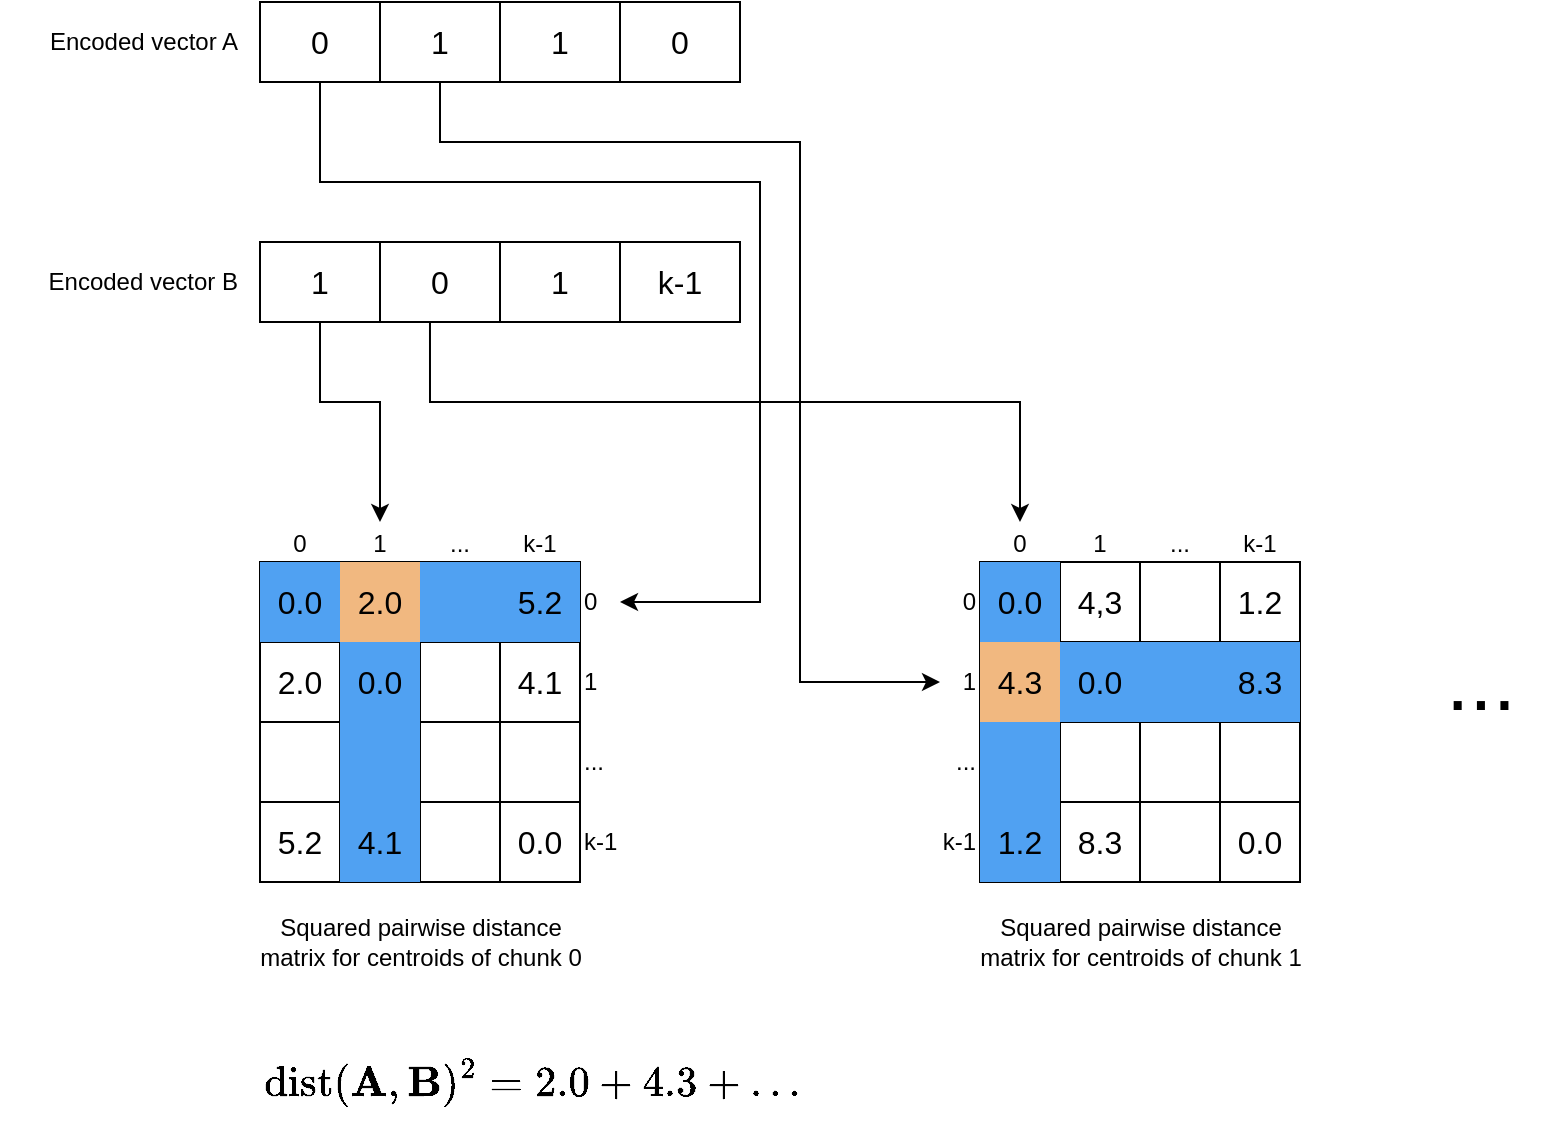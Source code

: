 <mxfile version="21.3.2" type="device">
  <diagram name="Página-1" id="5oJ5WBHKLA_U3Vbbzctd">
    <mxGraphModel dx="1430" dy="795" grid="1" gridSize="10" guides="1" tooltips="1" connect="1" arrows="1" fold="1" page="1" pageScale="1" pageWidth="1169" pageHeight="827" math="1" shadow="0">
      <root>
        <mxCell id="0" />
        <mxCell id="1" parent="0" />
        <mxCell id="XBwlvYfsJkR7OyTx2r9g-1" value="" style="shape=table;startSize=0;container=1;collapsible=0;childLayout=tableLayout;fontSize=16;" parent="1" vertex="1">
          <mxGeometry x="200" y="440" width="160" height="160" as="geometry" />
        </mxCell>
        <mxCell id="XBwlvYfsJkR7OyTx2r9g-6" value="" style="shape=tableRow;horizontal=0;startSize=0;swimlaneHead=0;swimlaneBody=0;strokeColor=inherit;top=0;left=0;bottom=0;right=0;collapsible=0;dropTarget=0;fillColor=none;points=[[0,0.5],[1,0.5]];portConstraint=eastwest;fontSize=16;" parent="XBwlvYfsJkR7OyTx2r9g-1" vertex="1">
          <mxGeometry width="160" height="40" as="geometry" />
        </mxCell>
        <mxCell id="XBwlvYfsJkR7OyTx2r9g-8" value="0.0" style="shape=partialRectangle;html=1;whiteSpace=wrap;connectable=0;strokeColor=#004489;overflow=hidden;fillColor=#50A1F2;top=0;left=0;bottom=0;right=0;pointerEvents=1;fontSize=16;" parent="XBwlvYfsJkR7OyTx2r9g-6" vertex="1">
          <mxGeometry width="40" height="40" as="geometry">
            <mxRectangle width="40" height="40" as="alternateBounds" />
          </mxGeometry>
        </mxCell>
        <mxCell id="XBwlvYfsJkR7OyTx2r9g-28" value="2.0" style="shape=partialRectangle;html=1;whiteSpace=wrap;connectable=0;strokeColor=#f18e00;overflow=hidden;fillColor=#F1B880;top=0;left=0;bottom=0;right=0;pointerEvents=1;fontSize=16;" parent="XBwlvYfsJkR7OyTx2r9g-6" vertex="1">
          <mxGeometry x="40" width="40" height="40" as="geometry">
            <mxRectangle width="40" height="40" as="alternateBounds" />
          </mxGeometry>
        </mxCell>
        <mxCell id="XBwlvYfsJkR7OyTx2r9g-23" value="" style="shape=partialRectangle;html=1;whiteSpace=wrap;connectable=0;strokeColor=#004489;overflow=hidden;fillColor=#50A1F2;top=0;left=0;bottom=0;right=0;pointerEvents=1;fontSize=16;" parent="XBwlvYfsJkR7OyTx2r9g-6" vertex="1">
          <mxGeometry x="80" width="40" height="40" as="geometry">
            <mxRectangle width="40" height="40" as="alternateBounds" />
          </mxGeometry>
        </mxCell>
        <mxCell id="XBwlvYfsJkR7OyTx2r9g-9" value="5.2" style="shape=partialRectangle;html=1;whiteSpace=wrap;connectable=0;strokeColor=#004489;overflow=hidden;fillColor=#50A1F2;top=0;left=0;bottom=0;right=0;pointerEvents=1;fontSize=16;" parent="XBwlvYfsJkR7OyTx2r9g-6" vertex="1">
          <mxGeometry x="120" width="40" height="40" as="geometry">
            <mxRectangle width="40" height="40" as="alternateBounds" />
          </mxGeometry>
        </mxCell>
        <mxCell id="XBwlvYfsJkR7OyTx2r9g-10" value="" style="shape=tableRow;horizontal=0;startSize=0;swimlaneHead=0;swimlaneBody=0;strokeColor=inherit;top=0;left=0;bottom=0;right=0;collapsible=0;dropTarget=0;fillColor=none;points=[[0,0.5],[1,0.5]];portConstraint=eastwest;fontSize=16;" parent="XBwlvYfsJkR7OyTx2r9g-1" vertex="1">
          <mxGeometry y="40" width="160" height="40" as="geometry" />
        </mxCell>
        <mxCell id="XBwlvYfsJkR7OyTx2r9g-12" value="2.0" style="shape=partialRectangle;html=1;whiteSpace=wrap;connectable=0;strokeColor=inherit;overflow=hidden;fillColor=none;top=0;left=0;bottom=0;right=0;pointerEvents=1;fontSize=16;" parent="XBwlvYfsJkR7OyTx2r9g-10" vertex="1">
          <mxGeometry width="40" height="40" as="geometry">
            <mxRectangle width="40" height="40" as="alternateBounds" />
          </mxGeometry>
        </mxCell>
        <mxCell id="XBwlvYfsJkR7OyTx2r9g-29" value="0.0" style="shape=partialRectangle;html=1;whiteSpace=wrap;connectable=0;strokeColor=#004489;overflow=hidden;fillColor=#50A1F2;top=0;left=0;bottom=0;right=0;pointerEvents=1;fontSize=16;" parent="XBwlvYfsJkR7OyTx2r9g-10" vertex="1">
          <mxGeometry x="40" width="40" height="40" as="geometry">
            <mxRectangle width="40" height="40" as="alternateBounds" />
          </mxGeometry>
        </mxCell>
        <mxCell id="XBwlvYfsJkR7OyTx2r9g-24" value="" style="shape=partialRectangle;html=1;whiteSpace=wrap;connectable=0;strokeColor=inherit;overflow=hidden;fillColor=none;top=0;left=0;bottom=0;right=0;pointerEvents=1;fontSize=16;" parent="XBwlvYfsJkR7OyTx2r9g-10" vertex="1">
          <mxGeometry x="80" width="40" height="40" as="geometry">
            <mxRectangle width="40" height="40" as="alternateBounds" />
          </mxGeometry>
        </mxCell>
        <mxCell id="XBwlvYfsJkR7OyTx2r9g-13" value="4.1" style="shape=partialRectangle;html=1;whiteSpace=wrap;connectable=0;strokeColor=inherit;overflow=hidden;fillColor=none;top=0;left=0;bottom=0;right=0;pointerEvents=1;fontSize=16;" parent="XBwlvYfsJkR7OyTx2r9g-10" vertex="1">
          <mxGeometry x="120" width="40" height="40" as="geometry">
            <mxRectangle width="40" height="40" as="alternateBounds" />
          </mxGeometry>
        </mxCell>
        <mxCell id="XBwlvYfsJkR7OyTx2r9g-18" style="shape=tableRow;horizontal=0;startSize=0;swimlaneHead=0;swimlaneBody=0;strokeColor=inherit;top=0;left=0;bottom=0;right=0;collapsible=0;dropTarget=0;fillColor=none;points=[[0,0.5],[1,0.5]];portConstraint=eastwest;fontSize=16;" parent="XBwlvYfsJkR7OyTx2r9g-1" vertex="1">
          <mxGeometry y="80" width="160" height="40" as="geometry" />
        </mxCell>
        <mxCell id="XBwlvYfsJkR7OyTx2r9g-20" style="shape=partialRectangle;html=1;whiteSpace=wrap;connectable=0;strokeColor=inherit;overflow=hidden;fillColor=none;top=0;left=0;bottom=0;right=0;pointerEvents=1;fontSize=16;" parent="XBwlvYfsJkR7OyTx2r9g-18" vertex="1">
          <mxGeometry width="40" height="40" as="geometry">
            <mxRectangle width="40" height="40" as="alternateBounds" />
          </mxGeometry>
        </mxCell>
        <mxCell id="XBwlvYfsJkR7OyTx2r9g-30" style="shape=partialRectangle;html=1;whiteSpace=wrap;connectable=0;strokeColor=#004489;overflow=hidden;fillColor=#50A1F2;top=0;left=0;bottom=0;right=0;pointerEvents=1;fontSize=16;" parent="XBwlvYfsJkR7OyTx2r9g-18" vertex="1">
          <mxGeometry x="40" width="40" height="40" as="geometry">
            <mxRectangle width="40" height="40" as="alternateBounds" />
          </mxGeometry>
        </mxCell>
        <mxCell id="XBwlvYfsJkR7OyTx2r9g-25" value="" style="shape=partialRectangle;html=1;whiteSpace=wrap;connectable=0;strokeColor=inherit;overflow=hidden;fillColor=none;top=0;left=0;bottom=0;right=0;pointerEvents=1;fontSize=16;" parent="XBwlvYfsJkR7OyTx2r9g-18" vertex="1">
          <mxGeometry x="80" width="40" height="40" as="geometry">
            <mxRectangle width="40" height="40" as="alternateBounds" />
          </mxGeometry>
        </mxCell>
        <mxCell id="XBwlvYfsJkR7OyTx2r9g-21" style="shape=partialRectangle;html=1;whiteSpace=wrap;connectable=0;strokeColor=inherit;overflow=hidden;fillColor=none;top=0;left=0;bottom=0;right=0;pointerEvents=1;fontSize=16;" parent="XBwlvYfsJkR7OyTx2r9g-18" vertex="1">
          <mxGeometry x="120" width="40" height="40" as="geometry">
            <mxRectangle width="40" height="40" as="alternateBounds" />
          </mxGeometry>
        </mxCell>
        <mxCell id="XBwlvYfsJkR7OyTx2r9g-14" style="shape=tableRow;horizontal=0;startSize=0;swimlaneHead=0;swimlaneBody=0;strokeColor=inherit;top=0;left=0;bottom=0;right=0;collapsible=0;dropTarget=0;fillColor=none;points=[[0,0.5],[1,0.5]];portConstraint=eastwest;fontSize=16;" parent="XBwlvYfsJkR7OyTx2r9g-1" vertex="1">
          <mxGeometry y="120" width="160" height="40" as="geometry" />
        </mxCell>
        <mxCell id="XBwlvYfsJkR7OyTx2r9g-16" value="5.2" style="shape=partialRectangle;html=1;whiteSpace=wrap;connectable=0;strokeColor=inherit;overflow=hidden;fillColor=none;top=0;left=0;bottom=0;right=0;pointerEvents=1;fontSize=16;" parent="XBwlvYfsJkR7OyTx2r9g-14" vertex="1">
          <mxGeometry width="40" height="40" as="geometry">
            <mxRectangle width="40" height="40" as="alternateBounds" />
          </mxGeometry>
        </mxCell>
        <mxCell id="XBwlvYfsJkR7OyTx2r9g-31" value="4.1" style="shape=partialRectangle;html=1;whiteSpace=wrap;connectable=0;strokeColor=#004489;overflow=hidden;fillColor=#50A1F2;top=0;left=0;bottom=0;right=0;pointerEvents=1;fontSize=16;" parent="XBwlvYfsJkR7OyTx2r9g-14" vertex="1">
          <mxGeometry x="40" width="40" height="40" as="geometry">
            <mxRectangle width="40" height="40" as="alternateBounds" />
          </mxGeometry>
        </mxCell>
        <mxCell id="XBwlvYfsJkR7OyTx2r9g-26" style="shape=partialRectangle;html=1;whiteSpace=wrap;connectable=0;strokeColor=inherit;overflow=hidden;fillColor=none;top=0;left=0;bottom=0;right=0;pointerEvents=1;fontSize=16;" parent="XBwlvYfsJkR7OyTx2r9g-14" vertex="1">
          <mxGeometry x="80" width="40" height="40" as="geometry">
            <mxRectangle width="40" height="40" as="alternateBounds" />
          </mxGeometry>
        </mxCell>
        <mxCell id="XBwlvYfsJkR7OyTx2r9g-17" value="0.0" style="shape=partialRectangle;html=1;whiteSpace=wrap;connectable=0;strokeColor=inherit;overflow=hidden;fillColor=none;top=0;left=0;bottom=0;right=0;pointerEvents=1;fontSize=16;" parent="XBwlvYfsJkR7OyTx2r9g-14" vertex="1">
          <mxGeometry x="120" width="40" height="40" as="geometry">
            <mxRectangle width="40" height="40" as="alternateBounds" />
          </mxGeometry>
        </mxCell>
        <mxCell id="XBwlvYfsJkR7OyTx2r9g-32" value="" style="shape=table;startSize=0;container=1;collapsible=0;childLayout=tableLayout;fontSize=16;" parent="1" vertex="1">
          <mxGeometry x="560" y="440" width="160" height="160" as="geometry" />
        </mxCell>
        <mxCell id="XBwlvYfsJkR7OyTx2r9g-39" value="" style="shape=tableRow;horizontal=0;startSize=0;swimlaneHead=0;swimlaneBody=0;strokeColor=inherit;top=0;left=0;bottom=0;right=0;collapsible=0;dropTarget=0;fillColor=none;points=[[0,0.5],[1,0.5]];portConstraint=eastwest;fontSize=16;" parent="XBwlvYfsJkR7OyTx2r9g-32" vertex="1">
          <mxGeometry width="160" height="40" as="geometry" />
        </mxCell>
        <mxCell id="XBwlvYfsJkR7OyTx2r9g-41" value="0.0" style="shape=partialRectangle;html=1;whiteSpace=wrap;connectable=0;strokeColor=#004489;overflow=hidden;fillColor=#50A1F2;top=0;left=0;bottom=0;right=0;pointerEvents=1;fontSize=16;" parent="XBwlvYfsJkR7OyTx2r9g-39" vertex="1">
          <mxGeometry width="40" height="40" as="geometry">
            <mxRectangle width="40" height="40" as="alternateBounds" />
          </mxGeometry>
        </mxCell>
        <mxCell id="XBwlvYfsJkR7OyTx2r9g-42" value="4,3" style="shape=partialRectangle;html=1;whiteSpace=wrap;connectable=0;strokeColor=inherit;overflow=hidden;fillColor=none;top=0;left=0;bottom=0;right=0;pointerEvents=1;fontSize=16;" parent="XBwlvYfsJkR7OyTx2r9g-39" vertex="1">
          <mxGeometry x="40" width="40" height="40" as="geometry">
            <mxRectangle width="40" height="40" as="alternateBounds" />
          </mxGeometry>
        </mxCell>
        <mxCell id="XBwlvYfsJkR7OyTx2r9g-43" value="" style="shape=partialRectangle;html=1;whiteSpace=wrap;connectable=0;strokeColor=inherit;overflow=hidden;fillColor=none;top=0;left=0;bottom=0;right=0;pointerEvents=1;fontSize=16;" parent="XBwlvYfsJkR7OyTx2r9g-39" vertex="1">
          <mxGeometry x="80" width="40" height="40" as="geometry">
            <mxRectangle width="40" height="40" as="alternateBounds" />
          </mxGeometry>
        </mxCell>
        <mxCell id="XBwlvYfsJkR7OyTx2r9g-44" value="1.2" style="shape=partialRectangle;html=1;whiteSpace=wrap;connectable=0;strokeColor=inherit;overflow=hidden;fillColor=none;top=0;left=0;bottom=0;right=0;pointerEvents=1;fontSize=16;" parent="XBwlvYfsJkR7OyTx2r9g-39" vertex="1">
          <mxGeometry x="120" width="40" height="40" as="geometry">
            <mxRectangle width="40" height="40" as="alternateBounds" />
          </mxGeometry>
        </mxCell>
        <mxCell id="XBwlvYfsJkR7OyTx2r9g-45" value="" style="shape=tableRow;horizontal=0;startSize=0;swimlaneHead=0;swimlaneBody=0;strokeColor=inherit;top=0;left=0;bottom=0;right=0;collapsible=0;dropTarget=0;fillColor=none;points=[[0,0.5],[1,0.5]];portConstraint=eastwest;fontSize=16;" parent="XBwlvYfsJkR7OyTx2r9g-32" vertex="1">
          <mxGeometry y="40" width="160" height="40" as="geometry" />
        </mxCell>
        <mxCell id="XBwlvYfsJkR7OyTx2r9g-47" value="4.3" style="shape=partialRectangle;html=1;whiteSpace=wrap;connectable=0;strokeColor=#f18e00;overflow=hidden;fillColor=#F1B880;top=0;left=0;bottom=0;right=0;pointerEvents=1;fontSize=16;" parent="XBwlvYfsJkR7OyTx2r9g-45" vertex="1">
          <mxGeometry width="40" height="40" as="geometry">
            <mxRectangle width="40" height="40" as="alternateBounds" />
          </mxGeometry>
        </mxCell>
        <mxCell id="XBwlvYfsJkR7OyTx2r9g-48" value="0.0" style="shape=partialRectangle;html=1;whiteSpace=wrap;connectable=0;strokeColor=#004489;overflow=hidden;fillColor=#50A1F2;top=0;left=0;bottom=0;right=0;pointerEvents=1;fontSize=16;" parent="XBwlvYfsJkR7OyTx2r9g-45" vertex="1">
          <mxGeometry x="40" width="40" height="40" as="geometry">
            <mxRectangle width="40" height="40" as="alternateBounds" />
          </mxGeometry>
        </mxCell>
        <mxCell id="XBwlvYfsJkR7OyTx2r9g-49" value="" style="shape=partialRectangle;html=1;whiteSpace=wrap;connectable=0;strokeColor=#004489;overflow=hidden;fillColor=#50A1F2;top=0;left=0;bottom=0;right=0;pointerEvents=1;fontSize=16;" parent="XBwlvYfsJkR7OyTx2r9g-45" vertex="1">
          <mxGeometry x="80" width="40" height="40" as="geometry">
            <mxRectangle width="40" height="40" as="alternateBounds" />
          </mxGeometry>
        </mxCell>
        <mxCell id="XBwlvYfsJkR7OyTx2r9g-50" value="8.3" style="shape=partialRectangle;html=1;whiteSpace=wrap;connectable=0;strokeColor=#004489;overflow=hidden;fillColor=#50A1F2;top=0;left=0;bottom=0;right=0;pointerEvents=1;fontSize=16;" parent="XBwlvYfsJkR7OyTx2r9g-45" vertex="1">
          <mxGeometry x="120" width="40" height="40" as="geometry">
            <mxRectangle width="40" height="40" as="alternateBounds" />
          </mxGeometry>
        </mxCell>
        <mxCell id="XBwlvYfsJkR7OyTx2r9g-51" style="shape=tableRow;horizontal=0;startSize=0;swimlaneHead=0;swimlaneBody=0;strokeColor=inherit;top=0;left=0;bottom=0;right=0;collapsible=0;dropTarget=0;fillColor=none;points=[[0,0.5],[1,0.5]];portConstraint=eastwest;fontSize=16;" parent="XBwlvYfsJkR7OyTx2r9g-32" vertex="1">
          <mxGeometry y="80" width="160" height="40" as="geometry" />
        </mxCell>
        <mxCell id="XBwlvYfsJkR7OyTx2r9g-53" style="shape=partialRectangle;html=1;whiteSpace=wrap;connectable=0;strokeColor=#004489;overflow=hidden;fillColor=#50A1F2;top=0;left=0;bottom=0;right=0;pointerEvents=1;fontSize=16;" parent="XBwlvYfsJkR7OyTx2r9g-51" vertex="1">
          <mxGeometry width="40" height="40" as="geometry">
            <mxRectangle width="40" height="40" as="alternateBounds" />
          </mxGeometry>
        </mxCell>
        <mxCell id="XBwlvYfsJkR7OyTx2r9g-54" style="shape=partialRectangle;html=1;whiteSpace=wrap;connectable=0;strokeColor=inherit;overflow=hidden;fillColor=none;top=0;left=0;bottom=0;right=0;pointerEvents=1;fontSize=16;" parent="XBwlvYfsJkR7OyTx2r9g-51" vertex="1">
          <mxGeometry x="40" width="40" height="40" as="geometry">
            <mxRectangle width="40" height="40" as="alternateBounds" />
          </mxGeometry>
        </mxCell>
        <mxCell id="XBwlvYfsJkR7OyTx2r9g-55" value="" style="shape=partialRectangle;html=1;whiteSpace=wrap;connectable=0;strokeColor=inherit;overflow=hidden;fillColor=none;top=0;left=0;bottom=0;right=0;pointerEvents=1;fontSize=16;" parent="XBwlvYfsJkR7OyTx2r9g-51" vertex="1">
          <mxGeometry x="80" width="40" height="40" as="geometry">
            <mxRectangle width="40" height="40" as="alternateBounds" />
          </mxGeometry>
        </mxCell>
        <mxCell id="XBwlvYfsJkR7OyTx2r9g-56" style="shape=partialRectangle;html=1;whiteSpace=wrap;connectable=0;strokeColor=inherit;overflow=hidden;fillColor=none;top=0;left=0;bottom=0;right=0;pointerEvents=1;fontSize=16;" parent="XBwlvYfsJkR7OyTx2r9g-51" vertex="1">
          <mxGeometry x="120" width="40" height="40" as="geometry">
            <mxRectangle width="40" height="40" as="alternateBounds" />
          </mxGeometry>
        </mxCell>
        <mxCell id="XBwlvYfsJkR7OyTx2r9g-57" style="shape=tableRow;horizontal=0;startSize=0;swimlaneHead=0;swimlaneBody=0;strokeColor=inherit;top=0;left=0;bottom=0;right=0;collapsible=0;dropTarget=0;fillColor=none;points=[[0,0.5],[1,0.5]];portConstraint=eastwest;fontSize=16;" parent="XBwlvYfsJkR7OyTx2r9g-32" vertex="1">
          <mxGeometry y="120" width="160" height="40" as="geometry" />
        </mxCell>
        <mxCell id="XBwlvYfsJkR7OyTx2r9g-59" value="1.2" style="shape=partialRectangle;html=1;whiteSpace=wrap;connectable=0;strokeColor=#004489;overflow=hidden;fillColor=#50A1F2;top=0;left=0;bottom=0;right=0;pointerEvents=1;fontSize=16;" parent="XBwlvYfsJkR7OyTx2r9g-57" vertex="1">
          <mxGeometry width="40" height="40" as="geometry">
            <mxRectangle width="40" height="40" as="alternateBounds" />
          </mxGeometry>
        </mxCell>
        <mxCell id="XBwlvYfsJkR7OyTx2r9g-60" value="8.3" style="shape=partialRectangle;html=1;whiteSpace=wrap;connectable=0;strokeColor=inherit;overflow=hidden;fillColor=none;top=0;left=0;bottom=0;right=0;pointerEvents=1;fontSize=16;" parent="XBwlvYfsJkR7OyTx2r9g-57" vertex="1">
          <mxGeometry x="40" width="40" height="40" as="geometry">
            <mxRectangle width="40" height="40" as="alternateBounds" />
          </mxGeometry>
        </mxCell>
        <mxCell id="XBwlvYfsJkR7OyTx2r9g-61" style="shape=partialRectangle;html=1;whiteSpace=wrap;connectable=0;strokeColor=inherit;overflow=hidden;fillColor=none;top=0;left=0;bottom=0;right=0;pointerEvents=1;fontSize=16;" parent="XBwlvYfsJkR7OyTx2r9g-57" vertex="1">
          <mxGeometry x="80" width="40" height="40" as="geometry">
            <mxRectangle width="40" height="40" as="alternateBounds" />
          </mxGeometry>
        </mxCell>
        <mxCell id="XBwlvYfsJkR7OyTx2r9g-62" value="0.0" style="shape=partialRectangle;html=1;whiteSpace=wrap;connectable=0;strokeColor=inherit;overflow=hidden;fillColor=none;top=0;left=0;bottom=0;right=0;pointerEvents=1;fontSize=16;" parent="XBwlvYfsJkR7OyTx2r9g-57" vertex="1">
          <mxGeometry x="120" width="40" height="40" as="geometry">
            <mxRectangle width="40" height="40" as="alternateBounds" />
          </mxGeometry>
        </mxCell>
        <mxCell id="XBwlvYfsJkR7OyTx2r9g-139" value="" style="shape=table;startSize=0;container=1;collapsible=0;childLayout=tableLayout;fontSize=16;" parent="1" vertex="1">
          <mxGeometry x="200" y="280" width="240" height="40" as="geometry" />
        </mxCell>
        <mxCell id="XBwlvYfsJkR7OyTx2r9g-140" value="" style="shape=tableRow;horizontal=0;startSize=0;swimlaneHead=0;swimlaneBody=0;strokeColor=inherit;top=0;left=0;bottom=0;right=0;collapsible=0;dropTarget=0;fillColor=none;points=[[0,0.5],[1,0.5]];portConstraint=eastwest;fontSize=16;" parent="XBwlvYfsJkR7OyTx2r9g-139" vertex="1">
          <mxGeometry width="240" height="40" as="geometry" />
        </mxCell>
        <mxCell id="XBwlvYfsJkR7OyTx2r9g-141" value="1" style="shape=partialRectangle;html=1;whiteSpace=wrap;connectable=0;strokeColor=inherit;overflow=hidden;fillColor=none;top=0;left=0;bottom=0;right=0;pointerEvents=1;fontSize=16;" parent="XBwlvYfsJkR7OyTx2r9g-140" vertex="1">
          <mxGeometry width="60" height="40" as="geometry">
            <mxRectangle width="60" height="40" as="alternateBounds" />
          </mxGeometry>
        </mxCell>
        <mxCell id="XBwlvYfsJkR7OyTx2r9g-142" value="0" style="shape=partialRectangle;html=1;whiteSpace=wrap;connectable=0;strokeColor=inherit;overflow=hidden;fillColor=none;top=0;left=0;bottom=0;right=0;pointerEvents=1;fontSize=16;" parent="XBwlvYfsJkR7OyTx2r9g-140" vertex="1">
          <mxGeometry x="60" width="60" height="40" as="geometry">
            <mxRectangle width="60" height="40" as="alternateBounds" />
          </mxGeometry>
        </mxCell>
        <mxCell id="XBwlvYfsJkR7OyTx2r9g-143" value="1" style="shape=partialRectangle;html=1;whiteSpace=wrap;connectable=0;strokeColor=inherit;overflow=hidden;fillColor=none;top=0;left=0;bottom=0;right=0;pointerEvents=1;fontSize=16;" parent="XBwlvYfsJkR7OyTx2r9g-140" vertex="1">
          <mxGeometry x="120" width="60" height="40" as="geometry">
            <mxRectangle width="60" height="40" as="alternateBounds" />
          </mxGeometry>
        </mxCell>
        <mxCell id="XBwlvYfsJkR7OyTx2r9g-152" value="k-1" style="shape=partialRectangle;html=1;whiteSpace=wrap;connectable=0;strokeColor=inherit;overflow=hidden;fillColor=none;top=0;left=0;bottom=0;right=0;pointerEvents=1;fontSize=16;" parent="XBwlvYfsJkR7OyTx2r9g-140" vertex="1">
          <mxGeometry x="180" width="60" height="40" as="geometry">
            <mxRectangle width="60" height="40" as="alternateBounds" />
          </mxGeometry>
        </mxCell>
        <mxCell id="XBwlvYfsJkR7OyTx2r9g-153" value="" style="shape=table;startSize=0;container=1;collapsible=0;childLayout=tableLayout;fontSize=16;" parent="1" vertex="1">
          <mxGeometry x="200" y="160" width="240" height="40" as="geometry" />
        </mxCell>
        <mxCell id="XBwlvYfsJkR7OyTx2r9g-154" value="" style="shape=tableRow;horizontal=0;startSize=0;swimlaneHead=0;swimlaneBody=0;strokeColor=inherit;top=0;left=0;bottom=0;right=0;collapsible=0;dropTarget=0;fillColor=none;points=[[0,0.5],[1,0.5]];portConstraint=eastwest;fontSize=16;" parent="XBwlvYfsJkR7OyTx2r9g-153" vertex="1">
          <mxGeometry width="240" height="40" as="geometry" />
        </mxCell>
        <mxCell id="XBwlvYfsJkR7OyTx2r9g-155" value="0" style="shape=partialRectangle;html=1;whiteSpace=wrap;connectable=0;strokeColor=inherit;overflow=hidden;fillColor=none;top=0;left=0;bottom=0;right=0;pointerEvents=1;fontSize=16;" parent="XBwlvYfsJkR7OyTx2r9g-154" vertex="1">
          <mxGeometry width="60" height="40" as="geometry">
            <mxRectangle width="60" height="40" as="alternateBounds" />
          </mxGeometry>
        </mxCell>
        <mxCell id="XBwlvYfsJkR7OyTx2r9g-156" value="1" style="shape=partialRectangle;html=1;whiteSpace=wrap;connectable=0;strokeColor=inherit;overflow=hidden;fillColor=none;top=0;left=0;bottom=0;right=0;pointerEvents=1;fontSize=16;" parent="XBwlvYfsJkR7OyTx2r9g-154" vertex="1">
          <mxGeometry x="60" width="60" height="40" as="geometry">
            <mxRectangle width="60" height="40" as="alternateBounds" />
          </mxGeometry>
        </mxCell>
        <mxCell id="XBwlvYfsJkR7OyTx2r9g-157" value="1" style="shape=partialRectangle;html=1;whiteSpace=wrap;connectable=0;strokeColor=inherit;overflow=hidden;fillColor=none;top=0;left=0;bottom=0;right=0;pointerEvents=1;fontSize=16;" parent="XBwlvYfsJkR7OyTx2r9g-154" vertex="1">
          <mxGeometry x="120" width="60" height="40" as="geometry">
            <mxRectangle width="60" height="40" as="alternateBounds" />
          </mxGeometry>
        </mxCell>
        <mxCell id="XBwlvYfsJkR7OyTx2r9g-158" value="0" style="shape=partialRectangle;html=1;whiteSpace=wrap;connectable=0;strokeColor=inherit;overflow=hidden;fillColor=none;top=0;left=0;bottom=0;right=0;pointerEvents=1;fontSize=16;" parent="XBwlvYfsJkR7OyTx2r9g-154" vertex="1">
          <mxGeometry x="180" width="60" height="40" as="geometry">
            <mxRectangle width="60" height="40" as="alternateBounds" />
          </mxGeometry>
        </mxCell>
        <mxCell id="XBwlvYfsJkR7OyTx2r9g-159" value="Encoded vector A" style="text;html=1;align=right;verticalAlign=middle;resizable=0;points=[];autosize=1;strokeColor=none;fillColor=none;" parent="1" vertex="1">
          <mxGeometry x="70" y="165" width="120" height="30" as="geometry" />
        </mxCell>
        <mxCell id="XBwlvYfsJkR7OyTx2r9g-160" value="Encoded vector B" style="text;html=1;align=right;verticalAlign=middle;resizable=0;points=[];autosize=1;strokeColor=none;fillColor=none;" parent="1" vertex="1">
          <mxGeometry x="70" y="285" width="120" height="30" as="geometry" />
        </mxCell>
        <mxCell id="XBwlvYfsJkR7OyTx2r9g-174" value="$$\text{dist}(\mathbf{A}, \mathbf{B})^2 = 2.0 + 4.3+ \dots$$" style="text;html=1;align=left;verticalAlign=middle;resizable=0;points=[];autosize=1;strokeColor=none;fillColor=none;fontSize=18;" parent="1" vertex="1">
          <mxGeometry x="200" y="680" width="490" height="40" as="geometry" />
        </mxCell>
        <mxCell id="XBwlvYfsJkR7OyTx2r9g-175" value="&lt;div&gt;Squared pairwise distance&lt;/div&gt;&lt;div&gt;matrix for centroids of chunk 0&lt;/div&gt;" style="text;html=1;align=center;verticalAlign=middle;resizable=0;points=[];autosize=1;strokeColor=none;fillColor=none;" parent="1" vertex="1">
          <mxGeometry x="190" y="610" width="180" height="40" as="geometry" />
        </mxCell>
        <mxCell id="ywqsc4L0C0W8szLVaSjZ-1" value="&lt;div&gt;Squared pairwise distance&lt;/div&gt;&lt;div&gt;matrix for centroids of chunk 1&lt;/div&gt;" style="text;html=1;align=center;verticalAlign=middle;resizable=0;points=[];autosize=1;strokeColor=none;fillColor=none;" parent="1" vertex="1">
          <mxGeometry x="550" y="610" width="180" height="40" as="geometry" />
        </mxCell>
        <mxCell id="ywqsc4L0C0W8szLVaSjZ-2" value="" style="endArrow=classic;html=1;rounded=0;edgeStyle=orthogonalEdgeStyle;entryX=0.5;entryY=0;entryDx=0;entryDy=0;" parent="1" target="9UNSQDOZC8LmRjlEzUzU-4" edge="1">
          <mxGeometry width="50" height="50" relative="1" as="geometry">
            <mxPoint x="230" y="320" as="sourcePoint" />
            <mxPoint x="300" y="400" as="targetPoint" />
            <Array as="points">
              <mxPoint x="230" y="360" />
              <mxPoint x="260" y="360" />
            </Array>
          </mxGeometry>
        </mxCell>
        <mxCell id="ywqsc4L0C0W8szLVaSjZ-3" value="" style="endArrow=classic;html=1;rounded=0;edgeStyle=orthogonalEdgeStyle;entryX=0.5;entryY=0;entryDx=0;entryDy=0;" parent="1" target="9UNSQDOZC8LmRjlEzUzU-8" edge="1">
          <mxGeometry width="50" height="50" relative="1" as="geometry">
            <mxPoint x="284.99" y="320" as="sourcePoint" />
            <mxPoint x="580" y="400" as="targetPoint" />
            <Array as="points">
              <mxPoint x="285" y="360" />
              <mxPoint x="580" y="360" />
            </Array>
          </mxGeometry>
        </mxCell>
        <mxCell id="ywqsc4L0C0W8szLVaSjZ-5" value="" style="endArrow=classic;html=1;rounded=0;edgeStyle=orthogonalEdgeStyle;entryX=1;entryY=0.5;entryDx=0;entryDy=0;" parent="1" target="9UNSQDOZC8LmRjlEzUzU-12" edge="1">
          <mxGeometry width="50" height="50" relative="1" as="geometry">
            <mxPoint x="230" y="200" as="sourcePoint" />
            <mxPoint x="430" y="460" as="targetPoint" />
            <Array as="points">
              <mxPoint x="230" y="250" />
              <mxPoint x="450" y="250" />
              <mxPoint x="450" y="460" />
            </Array>
          </mxGeometry>
        </mxCell>
        <mxCell id="ywqsc4L0C0W8szLVaSjZ-6" value="" style="endArrow=classic;html=1;rounded=0;edgeStyle=orthogonalEdgeStyle;entryX=0;entryY=0.5;entryDx=0;entryDy=0;" parent="1" target="9UNSQDOZC8LmRjlEzUzU-17" edge="1">
          <mxGeometry width="50" height="50" relative="1" as="geometry">
            <mxPoint x="290" y="200" as="sourcePoint" />
            <mxPoint x="520" y="500" as="targetPoint" />
            <Array as="points">
              <mxPoint x="290" y="230" />
              <mxPoint x="470" y="230" />
              <mxPoint x="470" y="500" />
            </Array>
          </mxGeometry>
        </mxCell>
        <mxCell id="ywqsc4L0C0W8szLVaSjZ-7" value="..." style="text;html=1;align=center;verticalAlign=middle;resizable=0;points=[];autosize=1;strokeColor=none;fillColor=none;fontSize=42;" parent="1" vertex="1">
          <mxGeometry x="780" y="470" width="60" height="60" as="geometry" />
        </mxCell>
        <mxCell id="9UNSQDOZC8LmRjlEzUzU-3" value="0" style="text;html=1;strokeColor=none;fillColor=none;align=center;verticalAlign=bottom;whiteSpace=wrap;rounded=0;" parent="1" vertex="1">
          <mxGeometry x="200" y="420" width="40" height="20" as="geometry" />
        </mxCell>
        <mxCell id="9UNSQDOZC8LmRjlEzUzU-4" value="&lt;div&gt;1&lt;/div&gt;" style="text;html=1;strokeColor=none;fillColor=none;align=center;verticalAlign=bottom;whiteSpace=wrap;rounded=0;" parent="1" vertex="1">
          <mxGeometry x="240" y="420" width="40" height="20" as="geometry" />
        </mxCell>
        <mxCell id="9UNSQDOZC8LmRjlEzUzU-5" value="k-1" style="text;html=1;strokeColor=none;fillColor=none;align=center;verticalAlign=bottom;whiteSpace=wrap;rounded=0;" parent="1" vertex="1">
          <mxGeometry x="320" y="420" width="40" height="20" as="geometry" />
        </mxCell>
        <mxCell id="9UNSQDOZC8LmRjlEzUzU-6" value="..." style="text;html=1;strokeColor=none;fillColor=none;align=center;verticalAlign=bottom;whiteSpace=wrap;rounded=0;" parent="1" vertex="1">
          <mxGeometry x="280" y="420" width="40" height="20" as="geometry" />
        </mxCell>
        <mxCell id="9UNSQDOZC8LmRjlEzUzU-8" value="0" style="text;html=1;strokeColor=none;fillColor=none;align=center;verticalAlign=bottom;whiteSpace=wrap;rounded=0;" parent="1" vertex="1">
          <mxGeometry x="560" y="420" width="40" height="20" as="geometry" />
        </mxCell>
        <mxCell id="9UNSQDOZC8LmRjlEzUzU-9" value="&lt;div&gt;1&lt;/div&gt;" style="text;html=1;strokeColor=none;fillColor=none;align=center;verticalAlign=bottom;whiteSpace=wrap;rounded=0;" parent="1" vertex="1">
          <mxGeometry x="600" y="420" width="40" height="20" as="geometry" />
        </mxCell>
        <mxCell id="9UNSQDOZC8LmRjlEzUzU-10" value="k-1" style="text;html=1;strokeColor=none;fillColor=none;align=center;verticalAlign=bottom;whiteSpace=wrap;rounded=0;" parent="1" vertex="1">
          <mxGeometry x="680" y="420" width="40" height="20" as="geometry" />
        </mxCell>
        <mxCell id="9UNSQDOZC8LmRjlEzUzU-11" value="..." style="text;html=1;strokeColor=none;fillColor=none;align=center;verticalAlign=bottom;whiteSpace=wrap;rounded=0;" parent="1" vertex="1">
          <mxGeometry x="640" y="420" width="40" height="20" as="geometry" />
        </mxCell>
        <mxCell id="9UNSQDOZC8LmRjlEzUzU-12" value="0" style="text;html=1;strokeColor=none;fillColor=none;align=left;verticalAlign=middle;whiteSpace=wrap;rounded=0;" parent="1" vertex="1">
          <mxGeometry x="360" y="440" width="20" height="40" as="geometry" />
        </mxCell>
        <mxCell id="9UNSQDOZC8LmRjlEzUzU-13" value="1" style="text;html=1;strokeColor=none;fillColor=none;align=left;verticalAlign=middle;whiteSpace=wrap;rounded=0;" parent="1" vertex="1">
          <mxGeometry x="360" y="480" width="20" height="40" as="geometry" />
        </mxCell>
        <mxCell id="9UNSQDOZC8LmRjlEzUzU-14" value="..." style="text;html=1;strokeColor=none;fillColor=none;align=left;verticalAlign=middle;whiteSpace=wrap;rounded=0;" parent="1" vertex="1">
          <mxGeometry x="360" y="520" width="20" height="40" as="geometry" />
        </mxCell>
        <mxCell id="9UNSQDOZC8LmRjlEzUzU-15" value="k-1" style="text;html=1;strokeColor=none;fillColor=none;align=left;verticalAlign=middle;whiteSpace=wrap;rounded=0;" parent="1" vertex="1">
          <mxGeometry x="360" y="560" width="20" height="40" as="geometry" />
        </mxCell>
        <mxCell id="9UNSQDOZC8LmRjlEzUzU-16" value="0" style="text;html=1;strokeColor=none;fillColor=none;align=right;verticalAlign=middle;whiteSpace=wrap;rounded=0;" parent="1" vertex="1">
          <mxGeometry x="540" y="440" width="20" height="40" as="geometry" />
        </mxCell>
        <mxCell id="9UNSQDOZC8LmRjlEzUzU-17" value="1" style="text;html=1;strokeColor=none;fillColor=none;align=right;verticalAlign=middle;whiteSpace=wrap;rounded=0;" parent="1" vertex="1">
          <mxGeometry x="540" y="480" width="20" height="40" as="geometry" />
        </mxCell>
        <mxCell id="9UNSQDOZC8LmRjlEzUzU-18" value="..." style="text;html=1;strokeColor=none;fillColor=none;align=right;verticalAlign=middle;whiteSpace=wrap;rounded=0;" parent="1" vertex="1">
          <mxGeometry x="540" y="520" width="20" height="40" as="geometry" />
        </mxCell>
        <mxCell id="9UNSQDOZC8LmRjlEzUzU-19" value="k-1" style="text;html=1;strokeColor=none;fillColor=none;align=right;verticalAlign=middle;whiteSpace=wrap;rounded=0;" parent="1" vertex="1">
          <mxGeometry x="540" y="560" width="20" height="40" as="geometry" />
        </mxCell>
      </root>
    </mxGraphModel>
  </diagram>
</mxfile>
